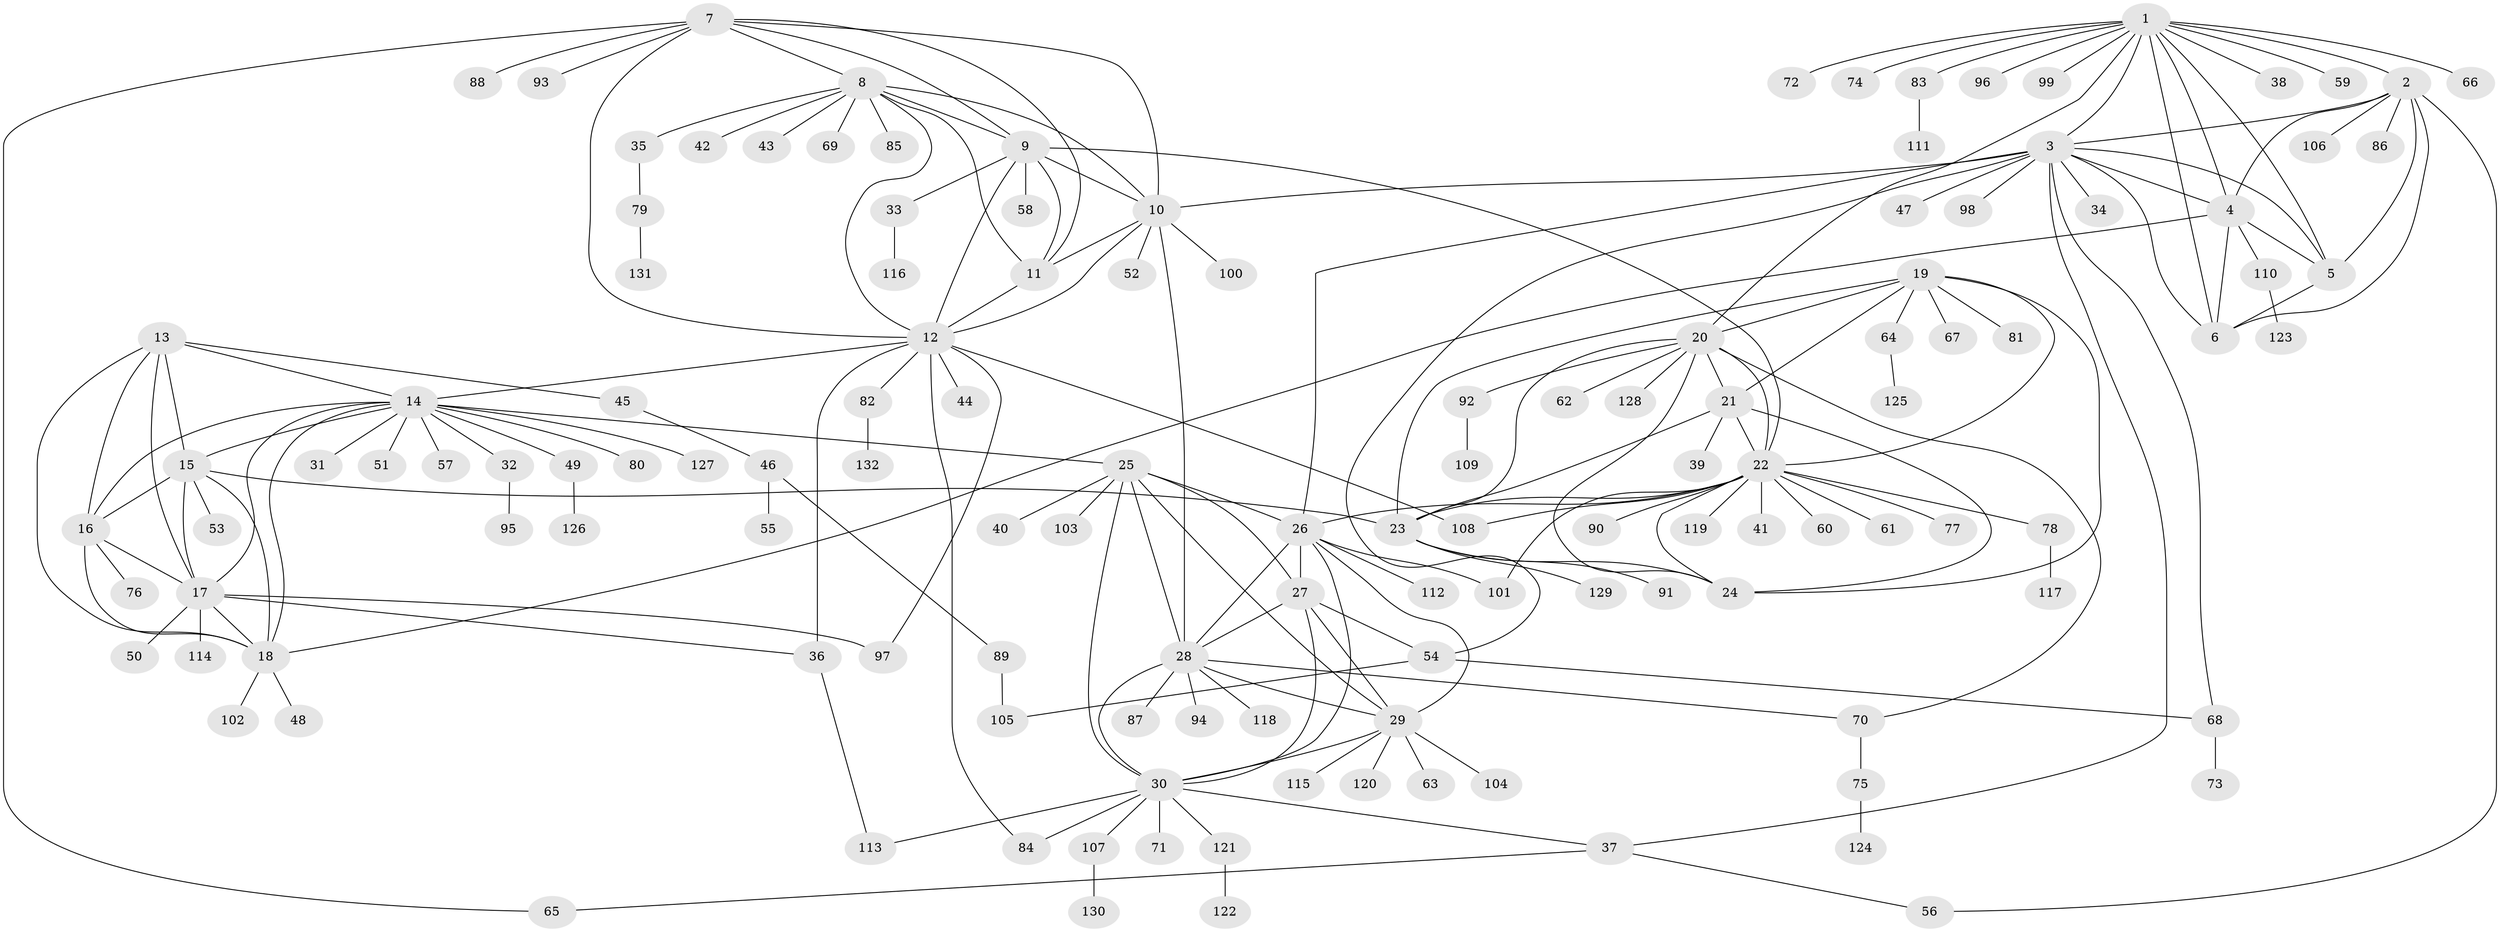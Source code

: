 // Generated by graph-tools (version 1.1) at 2025/16/03/09/25 04:16:01]
// undirected, 132 vertices, 200 edges
graph export_dot {
graph [start="1"]
  node [color=gray90,style=filled];
  1;
  2;
  3;
  4;
  5;
  6;
  7;
  8;
  9;
  10;
  11;
  12;
  13;
  14;
  15;
  16;
  17;
  18;
  19;
  20;
  21;
  22;
  23;
  24;
  25;
  26;
  27;
  28;
  29;
  30;
  31;
  32;
  33;
  34;
  35;
  36;
  37;
  38;
  39;
  40;
  41;
  42;
  43;
  44;
  45;
  46;
  47;
  48;
  49;
  50;
  51;
  52;
  53;
  54;
  55;
  56;
  57;
  58;
  59;
  60;
  61;
  62;
  63;
  64;
  65;
  66;
  67;
  68;
  69;
  70;
  71;
  72;
  73;
  74;
  75;
  76;
  77;
  78;
  79;
  80;
  81;
  82;
  83;
  84;
  85;
  86;
  87;
  88;
  89;
  90;
  91;
  92;
  93;
  94;
  95;
  96;
  97;
  98;
  99;
  100;
  101;
  102;
  103;
  104;
  105;
  106;
  107;
  108;
  109;
  110;
  111;
  112;
  113;
  114;
  115;
  116;
  117;
  118;
  119;
  120;
  121;
  122;
  123;
  124;
  125;
  126;
  127;
  128;
  129;
  130;
  131;
  132;
  1 -- 2;
  1 -- 3;
  1 -- 4;
  1 -- 5;
  1 -- 6;
  1 -- 20;
  1 -- 38;
  1 -- 59;
  1 -- 66;
  1 -- 72;
  1 -- 74;
  1 -- 83;
  1 -- 96;
  1 -- 99;
  2 -- 3;
  2 -- 4;
  2 -- 5;
  2 -- 6;
  2 -- 56;
  2 -- 86;
  2 -- 106;
  3 -- 4;
  3 -- 5;
  3 -- 6;
  3 -- 10;
  3 -- 26;
  3 -- 34;
  3 -- 37;
  3 -- 47;
  3 -- 54;
  3 -- 68;
  3 -- 98;
  4 -- 5;
  4 -- 6;
  4 -- 18;
  4 -- 110;
  5 -- 6;
  7 -- 8;
  7 -- 9;
  7 -- 10;
  7 -- 11;
  7 -- 12;
  7 -- 65;
  7 -- 88;
  7 -- 93;
  8 -- 9;
  8 -- 10;
  8 -- 11;
  8 -- 12;
  8 -- 35;
  8 -- 42;
  8 -- 43;
  8 -- 69;
  8 -- 85;
  9 -- 10;
  9 -- 11;
  9 -- 12;
  9 -- 22;
  9 -- 33;
  9 -- 58;
  10 -- 11;
  10 -- 12;
  10 -- 28;
  10 -- 52;
  10 -- 100;
  11 -- 12;
  12 -- 14;
  12 -- 36;
  12 -- 44;
  12 -- 82;
  12 -- 84;
  12 -- 97;
  12 -- 108;
  13 -- 14;
  13 -- 15;
  13 -- 16;
  13 -- 17;
  13 -- 18;
  13 -- 45;
  14 -- 15;
  14 -- 16;
  14 -- 17;
  14 -- 18;
  14 -- 25;
  14 -- 31;
  14 -- 32;
  14 -- 49;
  14 -- 51;
  14 -- 57;
  14 -- 80;
  14 -- 127;
  15 -- 16;
  15 -- 17;
  15 -- 18;
  15 -- 23;
  15 -- 53;
  16 -- 17;
  16 -- 18;
  16 -- 76;
  17 -- 18;
  17 -- 36;
  17 -- 50;
  17 -- 97;
  17 -- 114;
  18 -- 48;
  18 -- 102;
  19 -- 20;
  19 -- 21;
  19 -- 22;
  19 -- 23;
  19 -- 24;
  19 -- 64;
  19 -- 67;
  19 -- 81;
  20 -- 21;
  20 -- 22;
  20 -- 23;
  20 -- 24;
  20 -- 62;
  20 -- 70;
  20 -- 92;
  20 -- 128;
  21 -- 22;
  21 -- 23;
  21 -- 24;
  21 -- 39;
  22 -- 23;
  22 -- 24;
  22 -- 26;
  22 -- 41;
  22 -- 60;
  22 -- 61;
  22 -- 77;
  22 -- 78;
  22 -- 90;
  22 -- 101;
  22 -- 108;
  22 -- 119;
  23 -- 24;
  23 -- 91;
  23 -- 129;
  25 -- 26;
  25 -- 27;
  25 -- 28;
  25 -- 29;
  25 -- 30;
  25 -- 40;
  25 -- 103;
  26 -- 27;
  26 -- 28;
  26 -- 29;
  26 -- 30;
  26 -- 101;
  26 -- 112;
  27 -- 28;
  27 -- 29;
  27 -- 30;
  27 -- 54;
  28 -- 29;
  28 -- 30;
  28 -- 70;
  28 -- 87;
  28 -- 94;
  28 -- 118;
  29 -- 30;
  29 -- 63;
  29 -- 104;
  29 -- 115;
  29 -- 120;
  30 -- 37;
  30 -- 71;
  30 -- 84;
  30 -- 107;
  30 -- 113;
  30 -- 121;
  32 -- 95;
  33 -- 116;
  35 -- 79;
  36 -- 113;
  37 -- 56;
  37 -- 65;
  45 -- 46;
  46 -- 55;
  46 -- 89;
  49 -- 126;
  54 -- 68;
  54 -- 105;
  64 -- 125;
  68 -- 73;
  70 -- 75;
  75 -- 124;
  78 -- 117;
  79 -- 131;
  82 -- 132;
  83 -- 111;
  89 -- 105;
  92 -- 109;
  107 -- 130;
  110 -- 123;
  121 -- 122;
}
